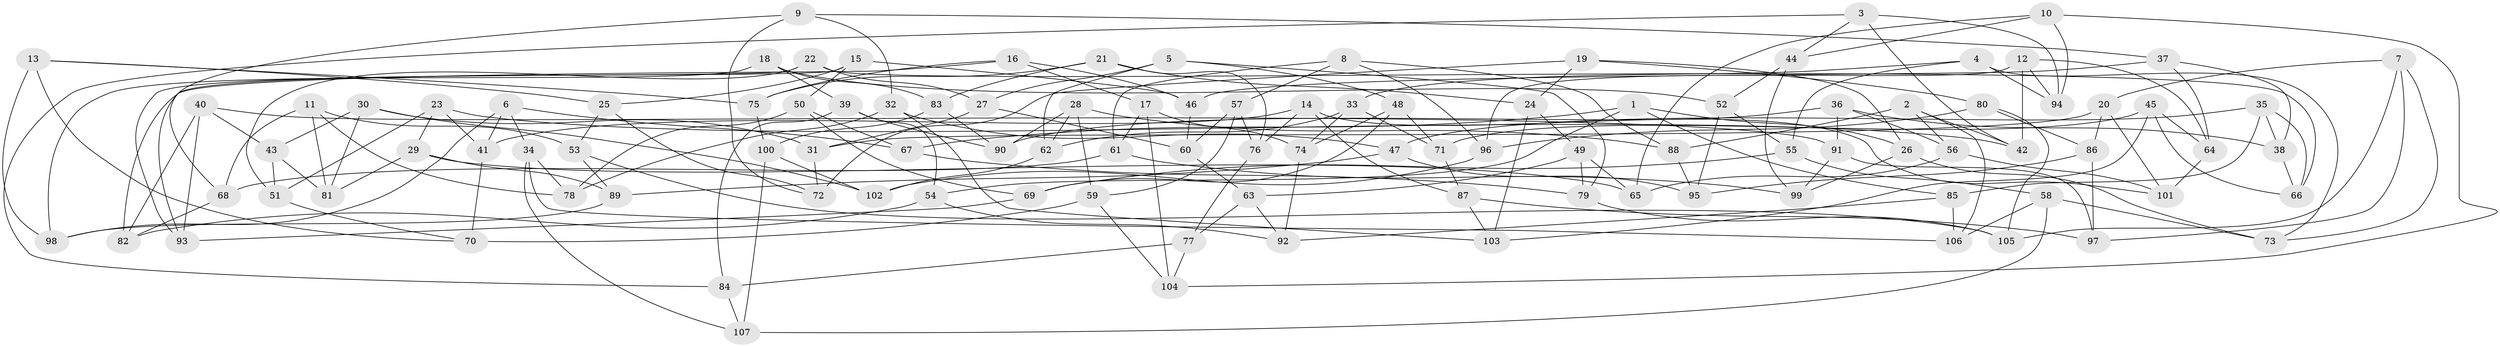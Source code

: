 // coarse degree distribution, {3: 0.25, 5: 0.0625, 4: 0.28125, 9: 0.0625, 6: 0.0625, 8: 0.09375, 7: 0.09375, 13: 0.03125, 15: 0.03125, 11: 0.03125}
// Generated by graph-tools (version 1.1) at 2025/04/03/04/25 22:04:19]
// undirected, 107 vertices, 214 edges
graph export_dot {
graph [start="1"]
  node [color=gray90,style=filled];
  1;
  2;
  3;
  4;
  5;
  6;
  7;
  8;
  9;
  10;
  11;
  12;
  13;
  14;
  15;
  16;
  17;
  18;
  19;
  20;
  21;
  22;
  23;
  24;
  25;
  26;
  27;
  28;
  29;
  30;
  31;
  32;
  33;
  34;
  35;
  36;
  37;
  38;
  39;
  40;
  41;
  42;
  43;
  44;
  45;
  46;
  47;
  48;
  49;
  50;
  51;
  52;
  53;
  54;
  55;
  56;
  57;
  58;
  59;
  60;
  61;
  62;
  63;
  64;
  65;
  66;
  67;
  68;
  69;
  70;
  71;
  72;
  73;
  74;
  75;
  76;
  77;
  78;
  79;
  80;
  81;
  82;
  83;
  84;
  85;
  86;
  87;
  88;
  89;
  90;
  91;
  92;
  93;
  94;
  95;
  96;
  97;
  98;
  99;
  100;
  101;
  102;
  103;
  104;
  105;
  106;
  107;
  1 -- 85;
  1 -- 67;
  1 -- 54;
  1 -- 26;
  2 -- 106;
  2 -- 42;
  2 -- 88;
  2 -- 56;
  3 -- 94;
  3 -- 84;
  3 -- 44;
  3 -- 42;
  4 -- 55;
  4 -- 94;
  4 -- 33;
  4 -- 73;
  5 -- 48;
  5 -- 79;
  5 -- 27;
  5 -- 62;
  6 -- 98;
  6 -- 34;
  6 -- 41;
  6 -- 67;
  7 -- 97;
  7 -- 105;
  7 -- 20;
  7 -- 73;
  8 -- 96;
  8 -- 61;
  8 -- 57;
  8 -- 88;
  9 -- 32;
  9 -- 68;
  9 -- 37;
  9 -- 72;
  10 -- 65;
  10 -- 94;
  10 -- 104;
  10 -- 44;
  11 -- 68;
  11 -- 78;
  11 -- 81;
  11 -- 53;
  12 -- 42;
  12 -- 94;
  12 -- 96;
  12 -- 64;
  13 -- 98;
  13 -- 25;
  13 -- 70;
  13 -- 75;
  14 -- 87;
  14 -- 76;
  14 -- 101;
  14 -- 41;
  15 -- 93;
  15 -- 50;
  15 -- 25;
  15 -- 46;
  16 -- 75;
  16 -- 82;
  16 -- 17;
  16 -- 46;
  17 -- 104;
  17 -- 74;
  17 -- 61;
  18 -- 52;
  18 -- 83;
  18 -- 98;
  18 -- 39;
  19 -- 24;
  19 -- 26;
  19 -- 80;
  19 -- 72;
  20 -- 31;
  20 -- 101;
  20 -- 86;
  21 -- 76;
  21 -- 75;
  21 -- 24;
  21 -- 83;
  22 -- 27;
  22 -- 66;
  22 -- 93;
  22 -- 51;
  23 -- 42;
  23 -- 51;
  23 -- 41;
  23 -- 29;
  24 -- 103;
  24 -- 49;
  25 -- 72;
  25 -- 53;
  26 -- 73;
  26 -- 99;
  27 -- 31;
  27 -- 60;
  28 -- 90;
  28 -- 59;
  28 -- 62;
  28 -- 88;
  29 -- 81;
  29 -- 89;
  29 -- 65;
  30 -- 81;
  30 -- 43;
  30 -- 102;
  30 -- 31;
  31 -- 72;
  32 -- 103;
  32 -- 78;
  32 -- 47;
  33 -- 62;
  33 -- 71;
  33 -- 74;
  34 -- 78;
  34 -- 107;
  34 -- 106;
  35 -- 66;
  35 -- 47;
  35 -- 85;
  35 -- 38;
  36 -- 91;
  36 -- 90;
  36 -- 38;
  36 -- 56;
  37 -- 38;
  37 -- 46;
  37 -- 64;
  38 -- 66;
  39 -- 84;
  39 -- 54;
  39 -- 90;
  40 -- 93;
  40 -- 43;
  40 -- 91;
  40 -- 82;
  41 -- 70;
  43 -- 81;
  43 -- 51;
  44 -- 99;
  44 -- 52;
  45 -- 66;
  45 -- 64;
  45 -- 71;
  45 -- 103;
  46 -- 60;
  47 -- 95;
  47 -- 89;
  48 -- 74;
  48 -- 71;
  48 -- 69;
  49 -- 65;
  49 -- 79;
  49 -- 63;
  50 -- 67;
  50 -- 69;
  50 -- 78;
  51 -- 70;
  52 -- 95;
  52 -- 55;
  53 -- 89;
  53 -- 105;
  54 -- 82;
  54 -- 92;
  55 -- 69;
  55 -- 58;
  56 -- 65;
  56 -- 101;
  57 -- 60;
  57 -- 76;
  57 -- 59;
  58 -- 106;
  58 -- 107;
  58 -- 73;
  59 -- 70;
  59 -- 104;
  60 -- 63;
  61 -- 99;
  61 -- 68;
  62 -- 102;
  63 -- 92;
  63 -- 77;
  64 -- 101;
  67 -- 79;
  68 -- 82;
  69 -- 93;
  71 -- 87;
  74 -- 92;
  75 -- 100;
  76 -- 77;
  77 -- 84;
  77 -- 104;
  79 -- 105;
  80 -- 96;
  80 -- 86;
  80 -- 105;
  83 -- 100;
  83 -- 90;
  84 -- 107;
  85 -- 92;
  85 -- 106;
  86 -- 95;
  86 -- 97;
  87 -- 97;
  87 -- 103;
  88 -- 95;
  89 -- 98;
  91 -- 99;
  91 -- 97;
  96 -- 102;
  100 -- 107;
  100 -- 102;
}
